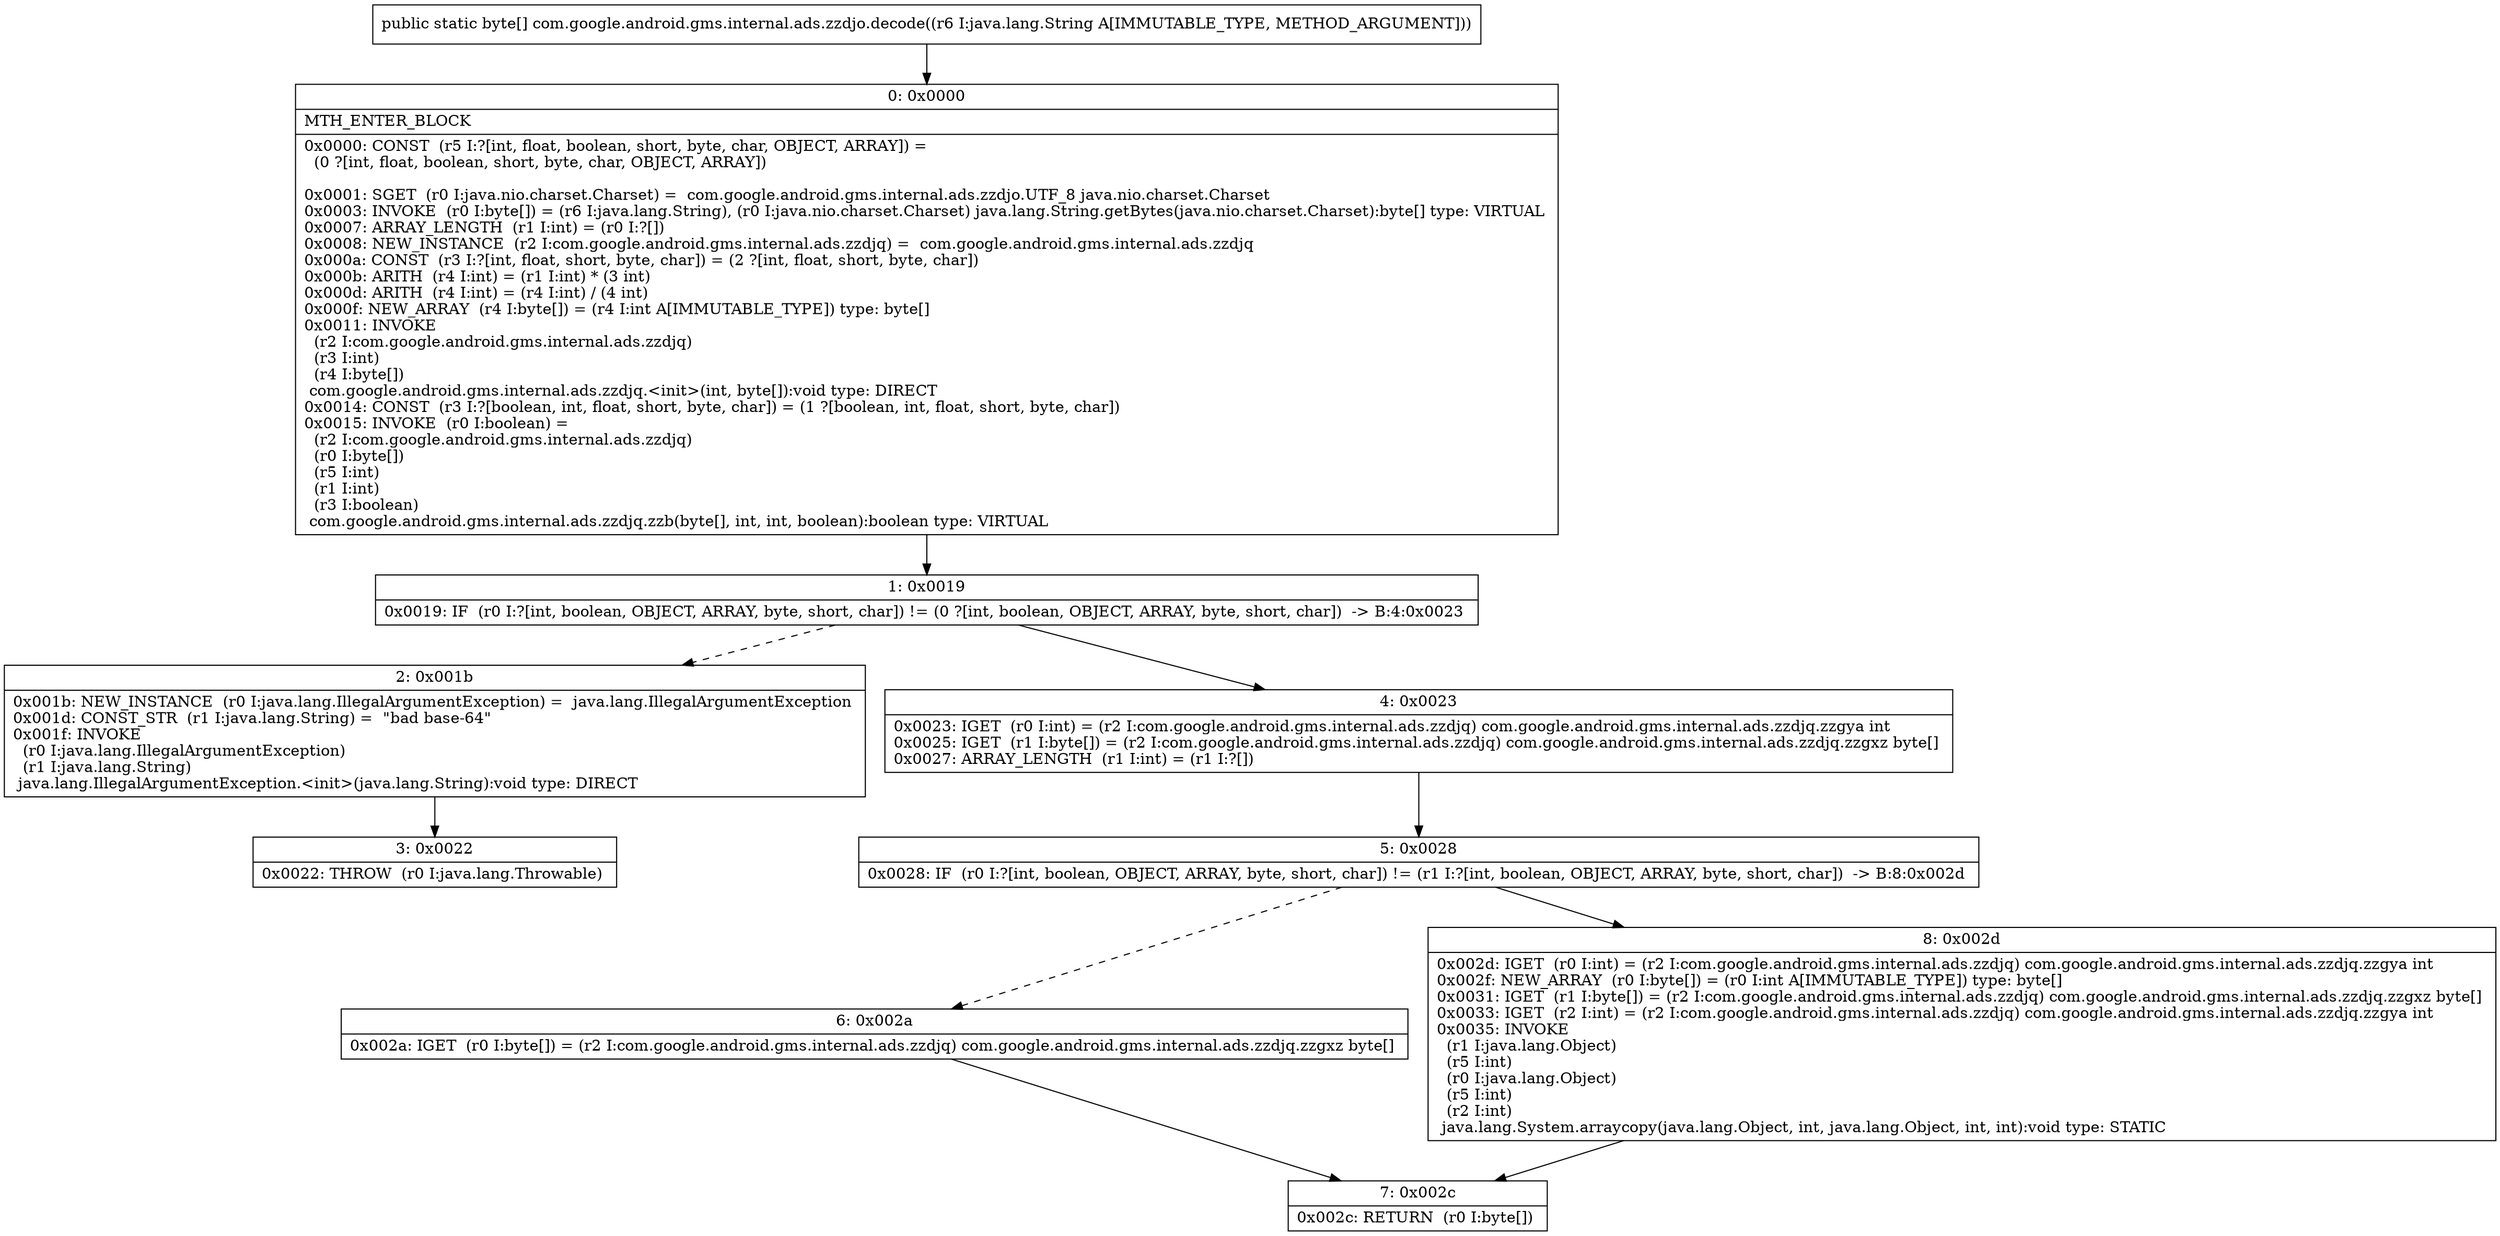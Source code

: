 digraph "CFG forcom.google.android.gms.internal.ads.zzdjo.decode(Ljava\/lang\/String;)[B" {
Node_0 [shape=record,label="{0\:\ 0x0000|MTH_ENTER_BLOCK\l|0x0000: CONST  (r5 I:?[int, float, boolean, short, byte, char, OBJECT, ARRAY]) = \l  (0 ?[int, float, boolean, short, byte, char, OBJECT, ARRAY])\l \l0x0001: SGET  (r0 I:java.nio.charset.Charset) =  com.google.android.gms.internal.ads.zzdjo.UTF_8 java.nio.charset.Charset \l0x0003: INVOKE  (r0 I:byte[]) = (r6 I:java.lang.String), (r0 I:java.nio.charset.Charset) java.lang.String.getBytes(java.nio.charset.Charset):byte[] type: VIRTUAL \l0x0007: ARRAY_LENGTH  (r1 I:int) = (r0 I:?[]) \l0x0008: NEW_INSTANCE  (r2 I:com.google.android.gms.internal.ads.zzdjq) =  com.google.android.gms.internal.ads.zzdjq \l0x000a: CONST  (r3 I:?[int, float, short, byte, char]) = (2 ?[int, float, short, byte, char]) \l0x000b: ARITH  (r4 I:int) = (r1 I:int) * (3 int) \l0x000d: ARITH  (r4 I:int) = (r4 I:int) \/ (4 int) \l0x000f: NEW_ARRAY  (r4 I:byte[]) = (r4 I:int A[IMMUTABLE_TYPE]) type: byte[] \l0x0011: INVOKE  \l  (r2 I:com.google.android.gms.internal.ads.zzdjq)\l  (r3 I:int)\l  (r4 I:byte[])\l com.google.android.gms.internal.ads.zzdjq.\<init\>(int, byte[]):void type: DIRECT \l0x0014: CONST  (r3 I:?[boolean, int, float, short, byte, char]) = (1 ?[boolean, int, float, short, byte, char]) \l0x0015: INVOKE  (r0 I:boolean) = \l  (r2 I:com.google.android.gms.internal.ads.zzdjq)\l  (r0 I:byte[])\l  (r5 I:int)\l  (r1 I:int)\l  (r3 I:boolean)\l com.google.android.gms.internal.ads.zzdjq.zzb(byte[], int, int, boolean):boolean type: VIRTUAL \l}"];
Node_1 [shape=record,label="{1\:\ 0x0019|0x0019: IF  (r0 I:?[int, boolean, OBJECT, ARRAY, byte, short, char]) != (0 ?[int, boolean, OBJECT, ARRAY, byte, short, char])  \-\> B:4:0x0023 \l}"];
Node_2 [shape=record,label="{2\:\ 0x001b|0x001b: NEW_INSTANCE  (r0 I:java.lang.IllegalArgumentException) =  java.lang.IllegalArgumentException \l0x001d: CONST_STR  (r1 I:java.lang.String) =  \"bad base\-64\" \l0x001f: INVOKE  \l  (r0 I:java.lang.IllegalArgumentException)\l  (r1 I:java.lang.String)\l java.lang.IllegalArgumentException.\<init\>(java.lang.String):void type: DIRECT \l}"];
Node_3 [shape=record,label="{3\:\ 0x0022|0x0022: THROW  (r0 I:java.lang.Throwable) \l}"];
Node_4 [shape=record,label="{4\:\ 0x0023|0x0023: IGET  (r0 I:int) = (r2 I:com.google.android.gms.internal.ads.zzdjq) com.google.android.gms.internal.ads.zzdjq.zzgya int \l0x0025: IGET  (r1 I:byte[]) = (r2 I:com.google.android.gms.internal.ads.zzdjq) com.google.android.gms.internal.ads.zzdjq.zzgxz byte[] \l0x0027: ARRAY_LENGTH  (r1 I:int) = (r1 I:?[]) \l}"];
Node_5 [shape=record,label="{5\:\ 0x0028|0x0028: IF  (r0 I:?[int, boolean, OBJECT, ARRAY, byte, short, char]) != (r1 I:?[int, boolean, OBJECT, ARRAY, byte, short, char])  \-\> B:8:0x002d \l}"];
Node_6 [shape=record,label="{6\:\ 0x002a|0x002a: IGET  (r0 I:byte[]) = (r2 I:com.google.android.gms.internal.ads.zzdjq) com.google.android.gms.internal.ads.zzdjq.zzgxz byte[] \l}"];
Node_7 [shape=record,label="{7\:\ 0x002c|0x002c: RETURN  (r0 I:byte[]) \l}"];
Node_8 [shape=record,label="{8\:\ 0x002d|0x002d: IGET  (r0 I:int) = (r2 I:com.google.android.gms.internal.ads.zzdjq) com.google.android.gms.internal.ads.zzdjq.zzgya int \l0x002f: NEW_ARRAY  (r0 I:byte[]) = (r0 I:int A[IMMUTABLE_TYPE]) type: byte[] \l0x0031: IGET  (r1 I:byte[]) = (r2 I:com.google.android.gms.internal.ads.zzdjq) com.google.android.gms.internal.ads.zzdjq.zzgxz byte[] \l0x0033: IGET  (r2 I:int) = (r2 I:com.google.android.gms.internal.ads.zzdjq) com.google.android.gms.internal.ads.zzdjq.zzgya int \l0x0035: INVOKE  \l  (r1 I:java.lang.Object)\l  (r5 I:int)\l  (r0 I:java.lang.Object)\l  (r5 I:int)\l  (r2 I:int)\l java.lang.System.arraycopy(java.lang.Object, int, java.lang.Object, int, int):void type: STATIC \l}"];
MethodNode[shape=record,label="{public static byte[] com.google.android.gms.internal.ads.zzdjo.decode((r6 I:java.lang.String A[IMMUTABLE_TYPE, METHOD_ARGUMENT])) }"];
MethodNode -> Node_0;
Node_0 -> Node_1;
Node_1 -> Node_2[style=dashed];
Node_1 -> Node_4;
Node_2 -> Node_3;
Node_4 -> Node_5;
Node_5 -> Node_6[style=dashed];
Node_5 -> Node_8;
Node_6 -> Node_7;
Node_8 -> Node_7;
}

